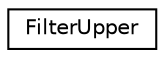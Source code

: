 digraph "类继承关系图"
{
 // INTERACTIVE_SVG=YES
 // LATEX_PDF_SIZE
  edge [fontname="Helvetica",fontsize="10",labelfontname="Helvetica",labelfontsize="10"];
  node [fontname="Helvetica",fontsize="10",shape=record];
  rankdir="LR";
  Node0 [label="FilterUpper",height=0.2,width=0.4,color="black", fillcolor="white", style="filled",URL="$dd/dcd/class_filter_upper.html",tooltip="The implementation of the \"upper\" filter"];
}
